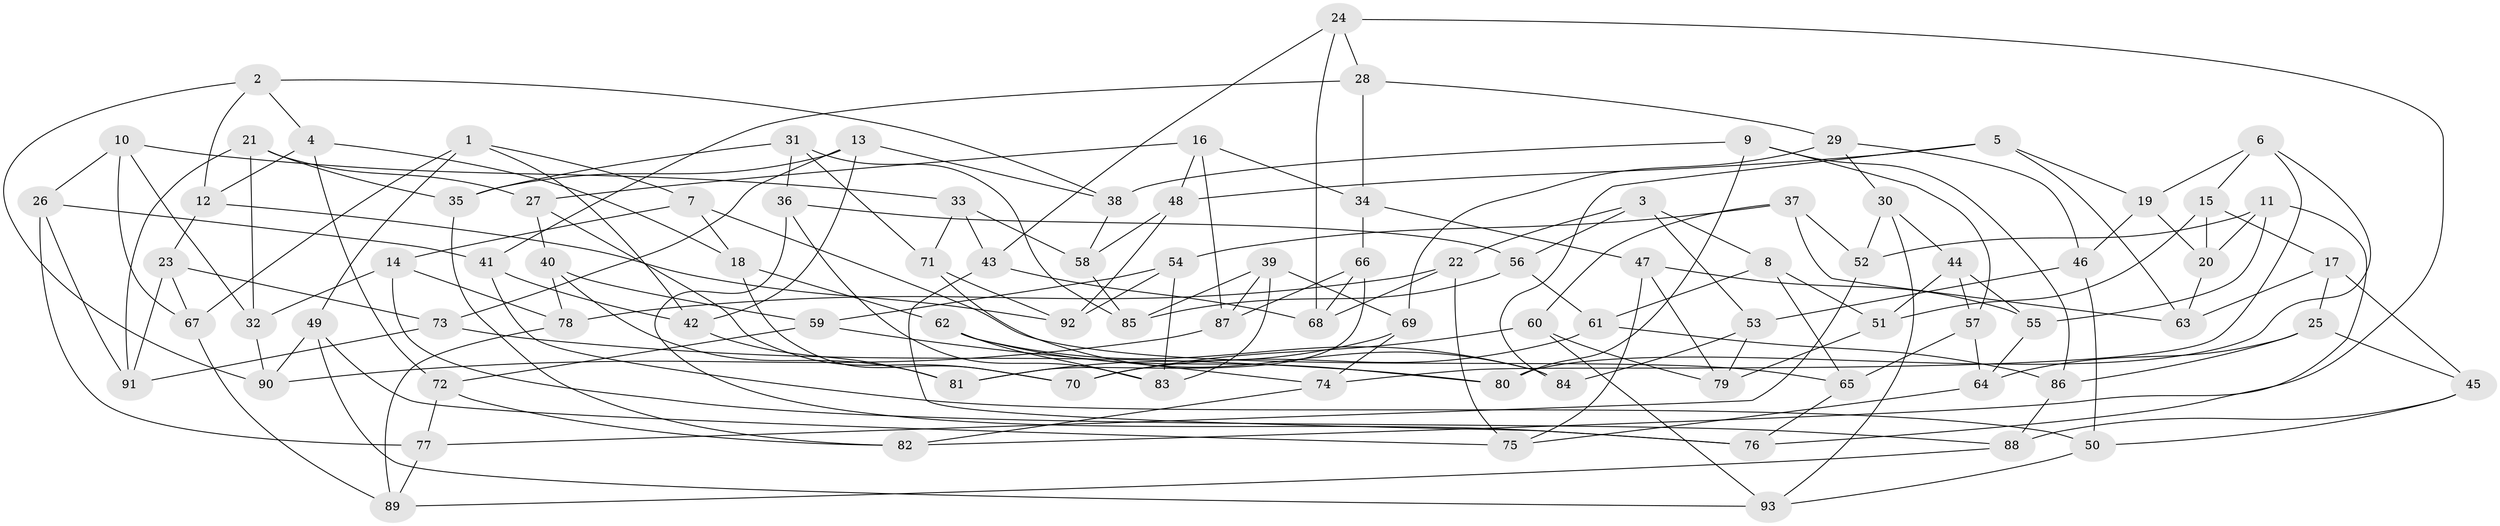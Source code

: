 // coarse degree distribution, {6: 0.509090909090909, 5: 0.18181818181818182, 4: 0.3090909090909091}
// Generated by graph-tools (version 1.1) at 2025/24/03/03/25 07:24:27]
// undirected, 93 vertices, 186 edges
graph export_dot {
graph [start="1"]
  node [color=gray90,style=filled];
  1;
  2;
  3;
  4;
  5;
  6;
  7;
  8;
  9;
  10;
  11;
  12;
  13;
  14;
  15;
  16;
  17;
  18;
  19;
  20;
  21;
  22;
  23;
  24;
  25;
  26;
  27;
  28;
  29;
  30;
  31;
  32;
  33;
  34;
  35;
  36;
  37;
  38;
  39;
  40;
  41;
  42;
  43;
  44;
  45;
  46;
  47;
  48;
  49;
  50;
  51;
  52;
  53;
  54;
  55;
  56;
  57;
  58;
  59;
  60;
  61;
  62;
  63;
  64;
  65;
  66;
  67;
  68;
  69;
  70;
  71;
  72;
  73;
  74;
  75;
  76;
  77;
  78;
  79;
  80;
  81;
  82;
  83;
  84;
  85;
  86;
  87;
  88;
  89;
  90;
  91;
  92;
  93;
  1 -- 42;
  1 -- 67;
  1 -- 49;
  1 -- 7;
  2 -- 12;
  2 -- 90;
  2 -- 4;
  2 -- 38;
  3 -- 22;
  3 -- 56;
  3 -- 8;
  3 -- 53;
  4 -- 12;
  4 -- 18;
  4 -- 72;
  5 -- 84;
  5 -- 48;
  5 -- 19;
  5 -- 63;
  6 -- 74;
  6 -- 15;
  6 -- 19;
  6 -- 80;
  7 -- 18;
  7 -- 65;
  7 -- 14;
  8 -- 65;
  8 -- 51;
  8 -- 61;
  9 -- 80;
  9 -- 57;
  9 -- 38;
  9 -- 86;
  10 -- 32;
  10 -- 33;
  10 -- 67;
  10 -- 26;
  11 -- 82;
  11 -- 55;
  11 -- 52;
  11 -- 20;
  12 -- 92;
  12 -- 23;
  13 -- 73;
  13 -- 38;
  13 -- 42;
  13 -- 35;
  14 -- 32;
  14 -- 88;
  14 -- 78;
  15 -- 51;
  15 -- 17;
  15 -- 20;
  16 -- 87;
  16 -- 48;
  16 -- 34;
  16 -- 27;
  17 -- 45;
  17 -- 63;
  17 -- 25;
  18 -- 70;
  18 -- 62;
  19 -- 46;
  19 -- 20;
  20 -- 63;
  21 -- 35;
  21 -- 91;
  21 -- 27;
  21 -- 32;
  22 -- 78;
  22 -- 68;
  22 -- 75;
  23 -- 73;
  23 -- 91;
  23 -- 67;
  24 -- 76;
  24 -- 43;
  24 -- 28;
  24 -- 68;
  25 -- 45;
  25 -- 64;
  25 -- 86;
  26 -- 77;
  26 -- 91;
  26 -- 41;
  27 -- 70;
  27 -- 40;
  28 -- 34;
  28 -- 29;
  28 -- 41;
  29 -- 46;
  29 -- 30;
  29 -- 69;
  30 -- 44;
  30 -- 93;
  30 -- 52;
  31 -- 85;
  31 -- 36;
  31 -- 71;
  31 -- 35;
  32 -- 90;
  33 -- 58;
  33 -- 71;
  33 -- 43;
  34 -- 47;
  34 -- 66;
  35 -- 82;
  36 -- 56;
  36 -- 76;
  36 -- 83;
  37 -- 60;
  37 -- 54;
  37 -- 52;
  37 -- 63;
  38 -- 58;
  39 -- 85;
  39 -- 69;
  39 -- 83;
  39 -- 87;
  40 -- 81;
  40 -- 78;
  40 -- 59;
  41 -- 42;
  41 -- 50;
  42 -- 81;
  43 -- 76;
  43 -- 68;
  44 -- 55;
  44 -- 57;
  44 -- 51;
  45 -- 50;
  45 -- 88;
  46 -- 50;
  46 -- 53;
  47 -- 79;
  47 -- 55;
  47 -- 75;
  48 -- 92;
  48 -- 58;
  49 -- 93;
  49 -- 75;
  49 -- 90;
  50 -- 93;
  51 -- 79;
  52 -- 77;
  53 -- 84;
  53 -- 79;
  54 -- 59;
  54 -- 83;
  54 -- 92;
  55 -- 64;
  56 -- 61;
  56 -- 85;
  57 -- 64;
  57 -- 65;
  58 -- 85;
  59 -- 72;
  59 -- 74;
  60 -- 70;
  60 -- 93;
  60 -- 79;
  61 -- 70;
  61 -- 86;
  62 -- 83;
  62 -- 84;
  62 -- 80;
  64 -- 75;
  65 -- 76;
  66 -- 87;
  66 -- 68;
  66 -- 81;
  67 -- 89;
  69 -- 74;
  69 -- 81;
  71 -- 84;
  71 -- 92;
  72 -- 77;
  72 -- 82;
  73 -- 91;
  73 -- 80;
  74 -- 82;
  77 -- 89;
  78 -- 89;
  86 -- 88;
  87 -- 90;
  88 -- 89;
}
